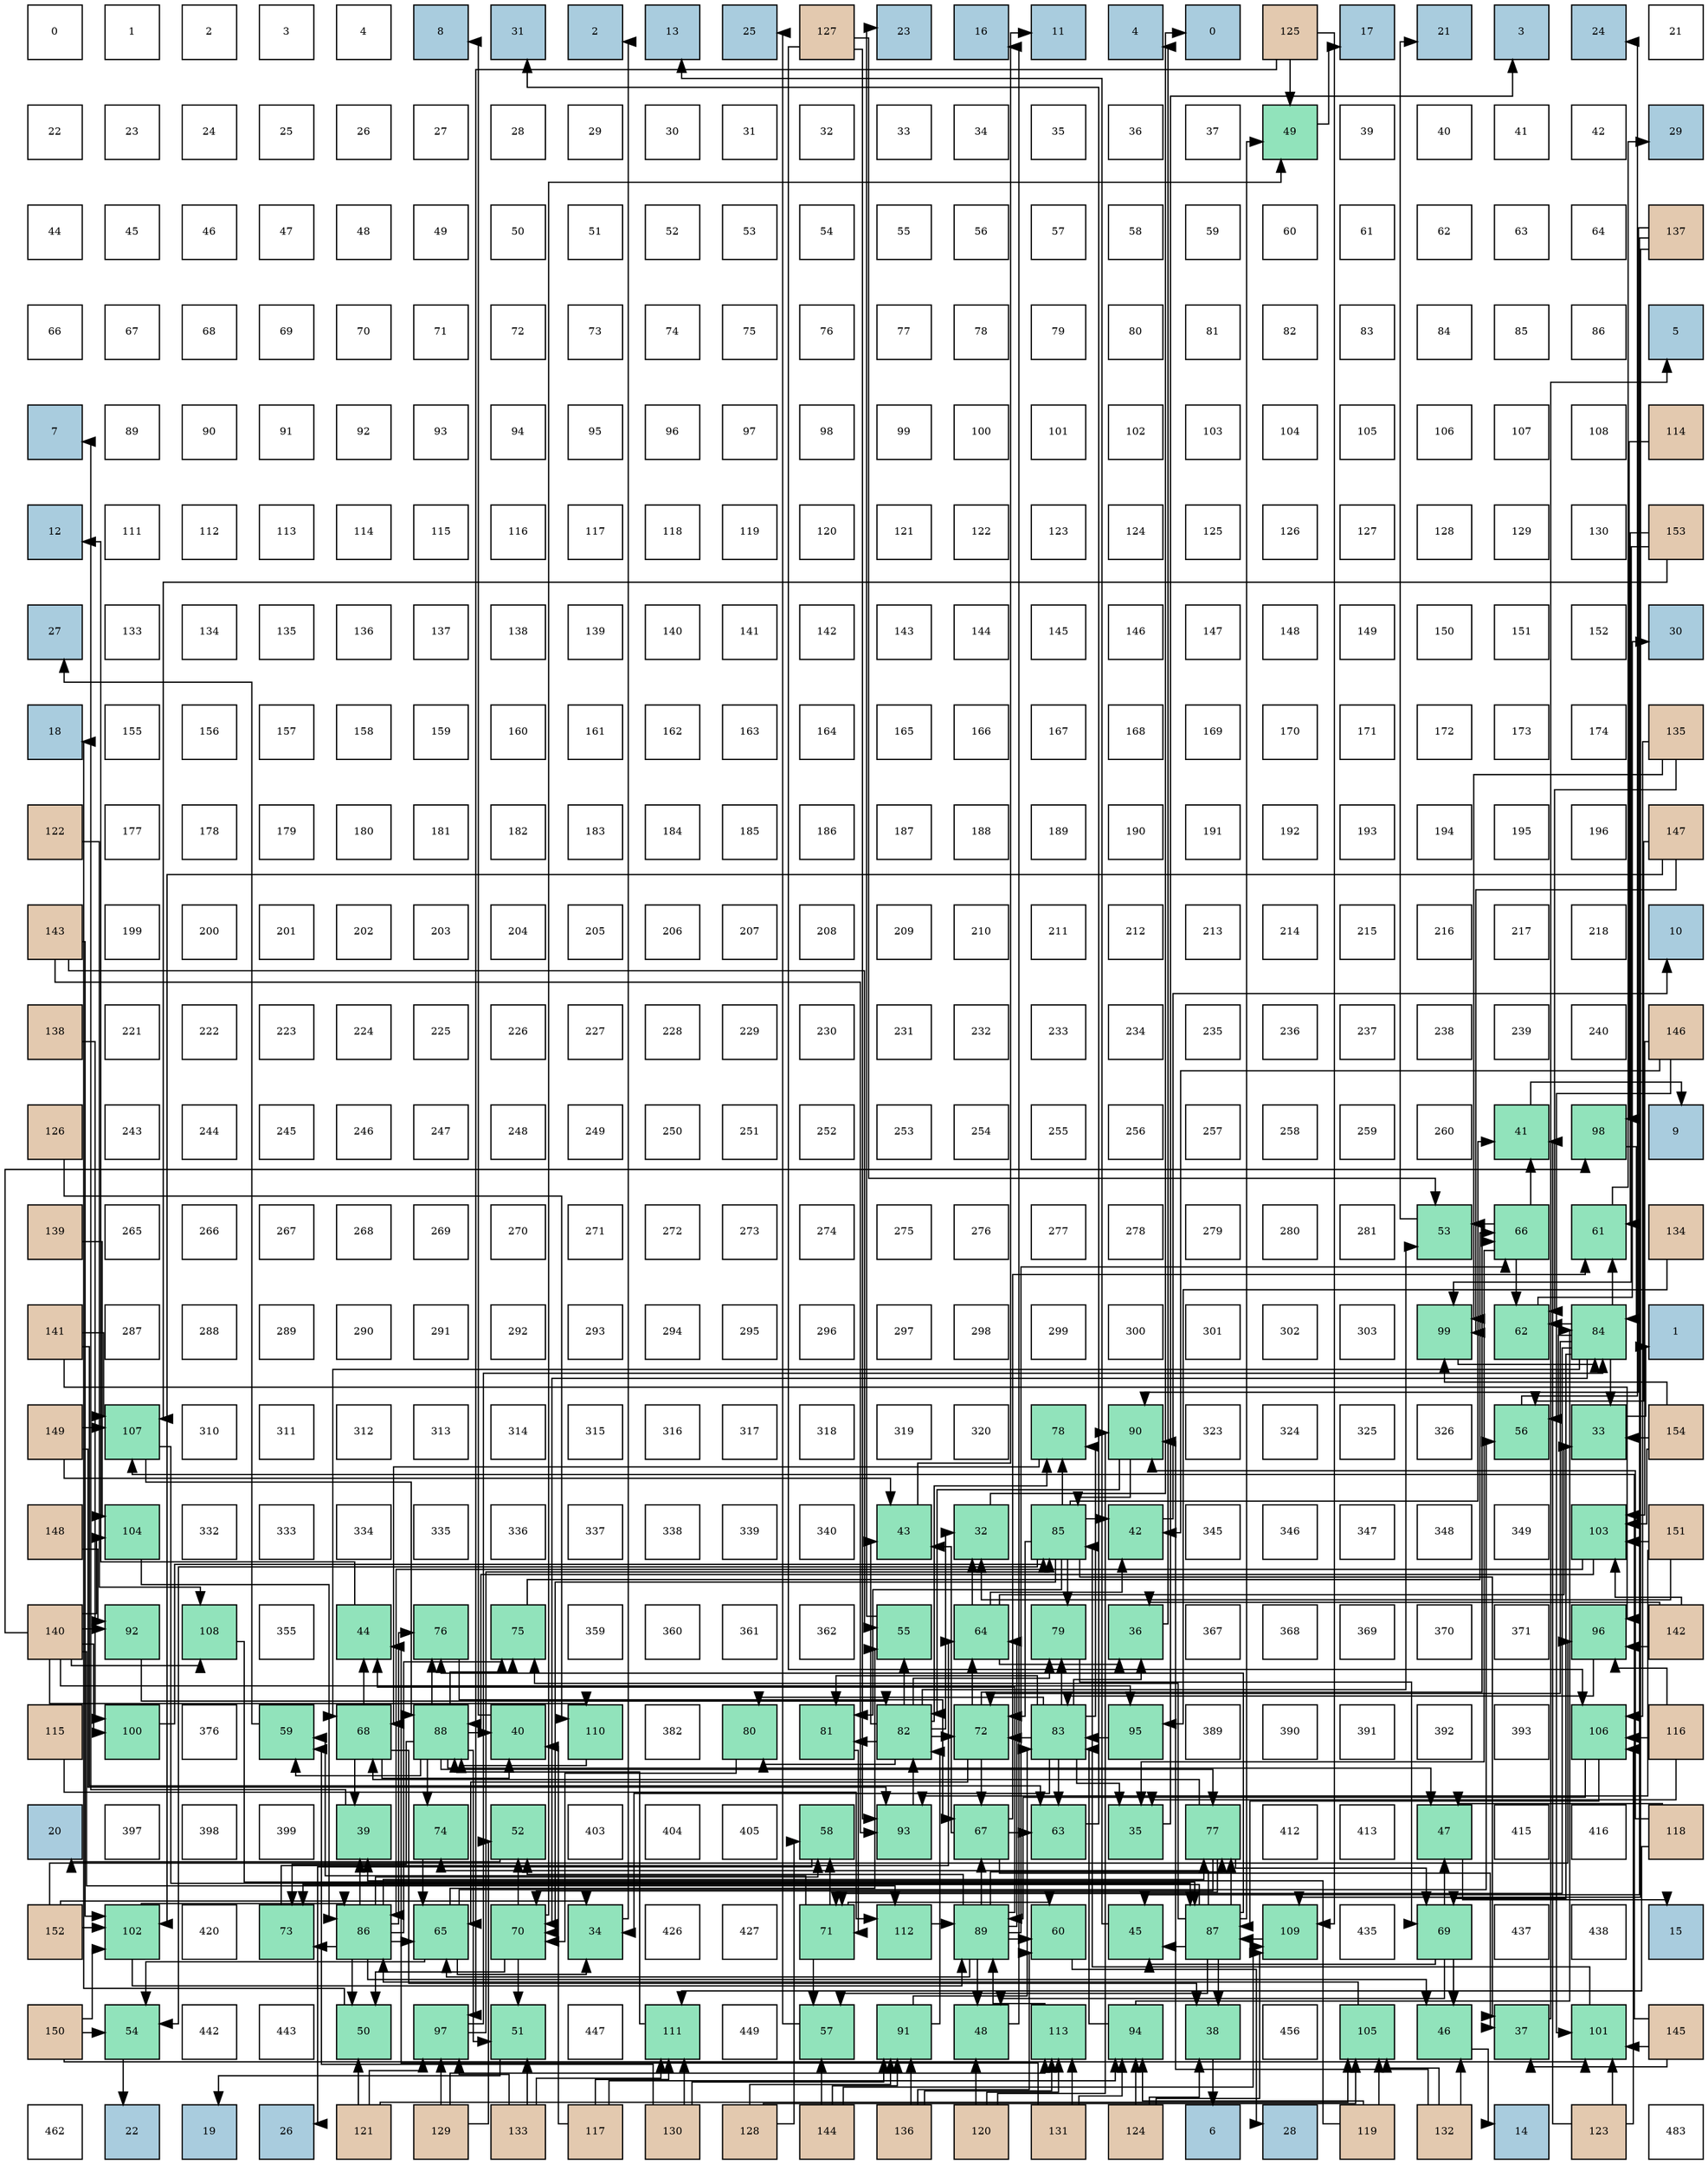digraph layout{
 rankdir=TB;
 splines=ortho;
 node [style=filled shape=square fixedsize=true width=0.6];
0[label="0", fontsize=8, fillcolor="#ffffff"];
1[label="1", fontsize=8, fillcolor="#ffffff"];
2[label="2", fontsize=8, fillcolor="#ffffff"];
3[label="3", fontsize=8, fillcolor="#ffffff"];
4[label="4", fontsize=8, fillcolor="#ffffff"];
5[label="8", fontsize=8, fillcolor="#a9ccde"];
6[label="31", fontsize=8, fillcolor="#a9ccde"];
7[label="2", fontsize=8, fillcolor="#a9ccde"];
8[label="13", fontsize=8, fillcolor="#a9ccde"];
9[label="25", fontsize=8, fillcolor="#a9ccde"];
10[label="127", fontsize=8, fillcolor="#e3c9af"];
11[label="23", fontsize=8, fillcolor="#a9ccde"];
12[label="16", fontsize=8, fillcolor="#a9ccde"];
13[label="11", fontsize=8, fillcolor="#a9ccde"];
14[label="4", fontsize=8, fillcolor="#a9ccde"];
15[label="0", fontsize=8, fillcolor="#a9ccde"];
16[label="125", fontsize=8, fillcolor="#e3c9af"];
17[label="17", fontsize=8, fillcolor="#a9ccde"];
18[label="21", fontsize=8, fillcolor="#a9ccde"];
19[label="3", fontsize=8, fillcolor="#a9ccde"];
20[label="24", fontsize=8, fillcolor="#a9ccde"];
21[label="21", fontsize=8, fillcolor="#ffffff"];
22[label="22", fontsize=8, fillcolor="#ffffff"];
23[label="23", fontsize=8, fillcolor="#ffffff"];
24[label="24", fontsize=8, fillcolor="#ffffff"];
25[label="25", fontsize=8, fillcolor="#ffffff"];
26[label="26", fontsize=8, fillcolor="#ffffff"];
27[label="27", fontsize=8, fillcolor="#ffffff"];
28[label="28", fontsize=8, fillcolor="#ffffff"];
29[label="29", fontsize=8, fillcolor="#ffffff"];
30[label="30", fontsize=8, fillcolor="#ffffff"];
31[label="31", fontsize=8, fillcolor="#ffffff"];
32[label="32", fontsize=8, fillcolor="#ffffff"];
33[label="33", fontsize=8, fillcolor="#ffffff"];
34[label="34", fontsize=8, fillcolor="#ffffff"];
35[label="35", fontsize=8, fillcolor="#ffffff"];
36[label="36", fontsize=8, fillcolor="#ffffff"];
37[label="37", fontsize=8, fillcolor="#ffffff"];
38[label="49", fontsize=8, fillcolor="#91e3bb"];
39[label="39", fontsize=8, fillcolor="#ffffff"];
40[label="40", fontsize=8, fillcolor="#ffffff"];
41[label="41", fontsize=8, fillcolor="#ffffff"];
42[label="42", fontsize=8, fillcolor="#ffffff"];
43[label="29", fontsize=8, fillcolor="#a9ccde"];
44[label="44", fontsize=8, fillcolor="#ffffff"];
45[label="45", fontsize=8, fillcolor="#ffffff"];
46[label="46", fontsize=8, fillcolor="#ffffff"];
47[label="47", fontsize=8, fillcolor="#ffffff"];
48[label="48", fontsize=8, fillcolor="#ffffff"];
49[label="49", fontsize=8, fillcolor="#ffffff"];
50[label="50", fontsize=8, fillcolor="#ffffff"];
51[label="51", fontsize=8, fillcolor="#ffffff"];
52[label="52", fontsize=8, fillcolor="#ffffff"];
53[label="53", fontsize=8, fillcolor="#ffffff"];
54[label="54", fontsize=8, fillcolor="#ffffff"];
55[label="55", fontsize=8, fillcolor="#ffffff"];
56[label="56", fontsize=8, fillcolor="#ffffff"];
57[label="57", fontsize=8, fillcolor="#ffffff"];
58[label="58", fontsize=8, fillcolor="#ffffff"];
59[label="59", fontsize=8, fillcolor="#ffffff"];
60[label="60", fontsize=8, fillcolor="#ffffff"];
61[label="61", fontsize=8, fillcolor="#ffffff"];
62[label="62", fontsize=8, fillcolor="#ffffff"];
63[label="63", fontsize=8, fillcolor="#ffffff"];
64[label="64", fontsize=8, fillcolor="#ffffff"];
65[label="137", fontsize=8, fillcolor="#e3c9af"];
66[label="66", fontsize=8, fillcolor="#ffffff"];
67[label="67", fontsize=8, fillcolor="#ffffff"];
68[label="68", fontsize=8, fillcolor="#ffffff"];
69[label="69", fontsize=8, fillcolor="#ffffff"];
70[label="70", fontsize=8, fillcolor="#ffffff"];
71[label="71", fontsize=8, fillcolor="#ffffff"];
72[label="72", fontsize=8, fillcolor="#ffffff"];
73[label="73", fontsize=8, fillcolor="#ffffff"];
74[label="74", fontsize=8, fillcolor="#ffffff"];
75[label="75", fontsize=8, fillcolor="#ffffff"];
76[label="76", fontsize=8, fillcolor="#ffffff"];
77[label="77", fontsize=8, fillcolor="#ffffff"];
78[label="78", fontsize=8, fillcolor="#ffffff"];
79[label="79", fontsize=8, fillcolor="#ffffff"];
80[label="80", fontsize=8, fillcolor="#ffffff"];
81[label="81", fontsize=8, fillcolor="#ffffff"];
82[label="82", fontsize=8, fillcolor="#ffffff"];
83[label="83", fontsize=8, fillcolor="#ffffff"];
84[label="84", fontsize=8, fillcolor="#ffffff"];
85[label="85", fontsize=8, fillcolor="#ffffff"];
86[label="86", fontsize=8, fillcolor="#ffffff"];
87[label="5", fontsize=8, fillcolor="#a9ccde"];
88[label="7", fontsize=8, fillcolor="#a9ccde"];
89[label="89", fontsize=8, fillcolor="#ffffff"];
90[label="90", fontsize=8, fillcolor="#ffffff"];
91[label="91", fontsize=8, fillcolor="#ffffff"];
92[label="92", fontsize=8, fillcolor="#ffffff"];
93[label="93", fontsize=8, fillcolor="#ffffff"];
94[label="94", fontsize=8, fillcolor="#ffffff"];
95[label="95", fontsize=8, fillcolor="#ffffff"];
96[label="96", fontsize=8, fillcolor="#ffffff"];
97[label="97", fontsize=8, fillcolor="#ffffff"];
98[label="98", fontsize=8, fillcolor="#ffffff"];
99[label="99", fontsize=8, fillcolor="#ffffff"];
100[label="100", fontsize=8, fillcolor="#ffffff"];
101[label="101", fontsize=8, fillcolor="#ffffff"];
102[label="102", fontsize=8, fillcolor="#ffffff"];
103[label="103", fontsize=8, fillcolor="#ffffff"];
104[label="104", fontsize=8, fillcolor="#ffffff"];
105[label="105", fontsize=8, fillcolor="#ffffff"];
106[label="106", fontsize=8, fillcolor="#ffffff"];
107[label="107", fontsize=8, fillcolor="#ffffff"];
108[label="108", fontsize=8, fillcolor="#ffffff"];
109[label="114", fontsize=8, fillcolor="#e3c9af"];
110[label="12", fontsize=8, fillcolor="#a9ccde"];
111[label="111", fontsize=8, fillcolor="#ffffff"];
112[label="112", fontsize=8, fillcolor="#ffffff"];
113[label="113", fontsize=8, fillcolor="#ffffff"];
114[label="114", fontsize=8, fillcolor="#ffffff"];
115[label="115", fontsize=8, fillcolor="#ffffff"];
116[label="116", fontsize=8, fillcolor="#ffffff"];
117[label="117", fontsize=8, fillcolor="#ffffff"];
118[label="118", fontsize=8, fillcolor="#ffffff"];
119[label="119", fontsize=8, fillcolor="#ffffff"];
120[label="120", fontsize=8, fillcolor="#ffffff"];
121[label="121", fontsize=8, fillcolor="#ffffff"];
122[label="122", fontsize=8, fillcolor="#ffffff"];
123[label="123", fontsize=8, fillcolor="#ffffff"];
124[label="124", fontsize=8, fillcolor="#ffffff"];
125[label="125", fontsize=8, fillcolor="#ffffff"];
126[label="126", fontsize=8, fillcolor="#ffffff"];
127[label="127", fontsize=8, fillcolor="#ffffff"];
128[label="128", fontsize=8, fillcolor="#ffffff"];
129[label="129", fontsize=8, fillcolor="#ffffff"];
130[label="130", fontsize=8, fillcolor="#ffffff"];
131[label="153", fontsize=8, fillcolor="#e3c9af"];
132[label="27", fontsize=8, fillcolor="#a9ccde"];
133[label="133", fontsize=8, fillcolor="#ffffff"];
134[label="134", fontsize=8, fillcolor="#ffffff"];
135[label="135", fontsize=8, fillcolor="#ffffff"];
136[label="136", fontsize=8, fillcolor="#ffffff"];
137[label="137", fontsize=8, fillcolor="#ffffff"];
138[label="138", fontsize=8, fillcolor="#ffffff"];
139[label="139", fontsize=8, fillcolor="#ffffff"];
140[label="140", fontsize=8, fillcolor="#ffffff"];
141[label="141", fontsize=8, fillcolor="#ffffff"];
142[label="142", fontsize=8, fillcolor="#ffffff"];
143[label="143", fontsize=8, fillcolor="#ffffff"];
144[label="144", fontsize=8, fillcolor="#ffffff"];
145[label="145", fontsize=8, fillcolor="#ffffff"];
146[label="146", fontsize=8, fillcolor="#ffffff"];
147[label="147", fontsize=8, fillcolor="#ffffff"];
148[label="148", fontsize=8, fillcolor="#ffffff"];
149[label="149", fontsize=8, fillcolor="#ffffff"];
150[label="150", fontsize=8, fillcolor="#ffffff"];
151[label="151", fontsize=8, fillcolor="#ffffff"];
152[label="152", fontsize=8, fillcolor="#ffffff"];
153[label="30", fontsize=8, fillcolor="#a9ccde"];
154[label="18", fontsize=8, fillcolor="#a9ccde"];
155[label="155", fontsize=8, fillcolor="#ffffff"];
156[label="156", fontsize=8, fillcolor="#ffffff"];
157[label="157", fontsize=8, fillcolor="#ffffff"];
158[label="158", fontsize=8, fillcolor="#ffffff"];
159[label="159", fontsize=8, fillcolor="#ffffff"];
160[label="160", fontsize=8, fillcolor="#ffffff"];
161[label="161", fontsize=8, fillcolor="#ffffff"];
162[label="162", fontsize=8, fillcolor="#ffffff"];
163[label="163", fontsize=8, fillcolor="#ffffff"];
164[label="164", fontsize=8, fillcolor="#ffffff"];
165[label="165", fontsize=8, fillcolor="#ffffff"];
166[label="166", fontsize=8, fillcolor="#ffffff"];
167[label="167", fontsize=8, fillcolor="#ffffff"];
168[label="168", fontsize=8, fillcolor="#ffffff"];
169[label="169", fontsize=8, fillcolor="#ffffff"];
170[label="170", fontsize=8, fillcolor="#ffffff"];
171[label="171", fontsize=8, fillcolor="#ffffff"];
172[label="172", fontsize=8, fillcolor="#ffffff"];
173[label="173", fontsize=8, fillcolor="#ffffff"];
174[label="174", fontsize=8, fillcolor="#ffffff"];
175[label="135", fontsize=8, fillcolor="#e3c9af"];
176[label="122", fontsize=8, fillcolor="#e3c9af"];
177[label="177", fontsize=8, fillcolor="#ffffff"];
178[label="178", fontsize=8, fillcolor="#ffffff"];
179[label="179", fontsize=8, fillcolor="#ffffff"];
180[label="180", fontsize=8, fillcolor="#ffffff"];
181[label="181", fontsize=8, fillcolor="#ffffff"];
182[label="182", fontsize=8, fillcolor="#ffffff"];
183[label="183", fontsize=8, fillcolor="#ffffff"];
184[label="184", fontsize=8, fillcolor="#ffffff"];
185[label="185", fontsize=8, fillcolor="#ffffff"];
186[label="186", fontsize=8, fillcolor="#ffffff"];
187[label="187", fontsize=8, fillcolor="#ffffff"];
188[label="188", fontsize=8, fillcolor="#ffffff"];
189[label="189", fontsize=8, fillcolor="#ffffff"];
190[label="190", fontsize=8, fillcolor="#ffffff"];
191[label="191", fontsize=8, fillcolor="#ffffff"];
192[label="192", fontsize=8, fillcolor="#ffffff"];
193[label="193", fontsize=8, fillcolor="#ffffff"];
194[label="194", fontsize=8, fillcolor="#ffffff"];
195[label="195", fontsize=8, fillcolor="#ffffff"];
196[label="196", fontsize=8, fillcolor="#ffffff"];
197[label="147", fontsize=8, fillcolor="#e3c9af"];
198[label="143", fontsize=8, fillcolor="#e3c9af"];
199[label="199", fontsize=8, fillcolor="#ffffff"];
200[label="200", fontsize=8, fillcolor="#ffffff"];
201[label="201", fontsize=8, fillcolor="#ffffff"];
202[label="202", fontsize=8, fillcolor="#ffffff"];
203[label="203", fontsize=8, fillcolor="#ffffff"];
204[label="204", fontsize=8, fillcolor="#ffffff"];
205[label="205", fontsize=8, fillcolor="#ffffff"];
206[label="206", fontsize=8, fillcolor="#ffffff"];
207[label="207", fontsize=8, fillcolor="#ffffff"];
208[label="208", fontsize=8, fillcolor="#ffffff"];
209[label="209", fontsize=8, fillcolor="#ffffff"];
210[label="210", fontsize=8, fillcolor="#ffffff"];
211[label="211", fontsize=8, fillcolor="#ffffff"];
212[label="212", fontsize=8, fillcolor="#ffffff"];
213[label="213", fontsize=8, fillcolor="#ffffff"];
214[label="214", fontsize=8, fillcolor="#ffffff"];
215[label="215", fontsize=8, fillcolor="#ffffff"];
216[label="216", fontsize=8, fillcolor="#ffffff"];
217[label="217", fontsize=8, fillcolor="#ffffff"];
218[label="218", fontsize=8, fillcolor="#ffffff"];
219[label="10", fontsize=8, fillcolor="#a9ccde"];
220[label="138", fontsize=8, fillcolor="#e3c9af"];
221[label="221", fontsize=8, fillcolor="#ffffff"];
222[label="222", fontsize=8, fillcolor="#ffffff"];
223[label="223", fontsize=8, fillcolor="#ffffff"];
224[label="224", fontsize=8, fillcolor="#ffffff"];
225[label="225", fontsize=8, fillcolor="#ffffff"];
226[label="226", fontsize=8, fillcolor="#ffffff"];
227[label="227", fontsize=8, fillcolor="#ffffff"];
228[label="228", fontsize=8, fillcolor="#ffffff"];
229[label="229", fontsize=8, fillcolor="#ffffff"];
230[label="230", fontsize=8, fillcolor="#ffffff"];
231[label="231", fontsize=8, fillcolor="#ffffff"];
232[label="232", fontsize=8, fillcolor="#ffffff"];
233[label="233", fontsize=8, fillcolor="#ffffff"];
234[label="234", fontsize=8, fillcolor="#ffffff"];
235[label="235", fontsize=8, fillcolor="#ffffff"];
236[label="236", fontsize=8, fillcolor="#ffffff"];
237[label="237", fontsize=8, fillcolor="#ffffff"];
238[label="238", fontsize=8, fillcolor="#ffffff"];
239[label="239", fontsize=8, fillcolor="#ffffff"];
240[label="240", fontsize=8, fillcolor="#ffffff"];
241[label="146", fontsize=8, fillcolor="#e3c9af"];
242[label="126", fontsize=8, fillcolor="#e3c9af"];
243[label="243", fontsize=8, fillcolor="#ffffff"];
244[label="244", fontsize=8, fillcolor="#ffffff"];
245[label="245", fontsize=8, fillcolor="#ffffff"];
246[label="246", fontsize=8, fillcolor="#ffffff"];
247[label="247", fontsize=8, fillcolor="#ffffff"];
248[label="248", fontsize=8, fillcolor="#ffffff"];
249[label="249", fontsize=8, fillcolor="#ffffff"];
250[label="250", fontsize=8, fillcolor="#ffffff"];
251[label="251", fontsize=8, fillcolor="#ffffff"];
252[label="252", fontsize=8, fillcolor="#ffffff"];
253[label="253", fontsize=8, fillcolor="#ffffff"];
254[label="254", fontsize=8, fillcolor="#ffffff"];
255[label="255", fontsize=8, fillcolor="#ffffff"];
256[label="256", fontsize=8, fillcolor="#ffffff"];
257[label="257", fontsize=8, fillcolor="#ffffff"];
258[label="258", fontsize=8, fillcolor="#ffffff"];
259[label="259", fontsize=8, fillcolor="#ffffff"];
260[label="260", fontsize=8, fillcolor="#ffffff"];
261[label="41", fontsize=8, fillcolor="#91e3bb"];
262[label="98", fontsize=8, fillcolor="#91e3bb"];
263[label="9", fontsize=8, fillcolor="#a9ccde"];
264[label="139", fontsize=8, fillcolor="#e3c9af"];
265[label="265", fontsize=8, fillcolor="#ffffff"];
266[label="266", fontsize=8, fillcolor="#ffffff"];
267[label="267", fontsize=8, fillcolor="#ffffff"];
268[label="268", fontsize=8, fillcolor="#ffffff"];
269[label="269", fontsize=8, fillcolor="#ffffff"];
270[label="270", fontsize=8, fillcolor="#ffffff"];
271[label="271", fontsize=8, fillcolor="#ffffff"];
272[label="272", fontsize=8, fillcolor="#ffffff"];
273[label="273", fontsize=8, fillcolor="#ffffff"];
274[label="274", fontsize=8, fillcolor="#ffffff"];
275[label="275", fontsize=8, fillcolor="#ffffff"];
276[label="276", fontsize=8, fillcolor="#ffffff"];
277[label="277", fontsize=8, fillcolor="#ffffff"];
278[label="278", fontsize=8, fillcolor="#ffffff"];
279[label="279", fontsize=8, fillcolor="#ffffff"];
280[label="280", fontsize=8, fillcolor="#ffffff"];
281[label="281", fontsize=8, fillcolor="#ffffff"];
282[label="53", fontsize=8, fillcolor="#91e3bb"];
283[label="66", fontsize=8, fillcolor="#91e3bb"];
284[label="61", fontsize=8, fillcolor="#91e3bb"];
285[label="134", fontsize=8, fillcolor="#e3c9af"];
286[label="141", fontsize=8, fillcolor="#e3c9af"];
287[label="287", fontsize=8, fillcolor="#ffffff"];
288[label="288", fontsize=8, fillcolor="#ffffff"];
289[label="289", fontsize=8, fillcolor="#ffffff"];
290[label="290", fontsize=8, fillcolor="#ffffff"];
291[label="291", fontsize=8, fillcolor="#ffffff"];
292[label="292", fontsize=8, fillcolor="#ffffff"];
293[label="293", fontsize=8, fillcolor="#ffffff"];
294[label="294", fontsize=8, fillcolor="#ffffff"];
295[label="295", fontsize=8, fillcolor="#ffffff"];
296[label="296", fontsize=8, fillcolor="#ffffff"];
297[label="297", fontsize=8, fillcolor="#ffffff"];
298[label="298", fontsize=8, fillcolor="#ffffff"];
299[label="299", fontsize=8, fillcolor="#ffffff"];
300[label="300", fontsize=8, fillcolor="#ffffff"];
301[label="301", fontsize=8, fillcolor="#ffffff"];
302[label="302", fontsize=8, fillcolor="#ffffff"];
303[label="303", fontsize=8, fillcolor="#ffffff"];
304[label="99", fontsize=8, fillcolor="#91e3bb"];
305[label="62", fontsize=8, fillcolor="#91e3bb"];
306[label="84", fontsize=8, fillcolor="#91e3bb"];
307[label="1", fontsize=8, fillcolor="#a9ccde"];
308[label="149", fontsize=8, fillcolor="#e3c9af"];
309[label="107", fontsize=8, fillcolor="#91e3bb"];
310[label="310", fontsize=8, fillcolor="#ffffff"];
311[label="311", fontsize=8, fillcolor="#ffffff"];
312[label="312", fontsize=8, fillcolor="#ffffff"];
313[label="313", fontsize=8, fillcolor="#ffffff"];
314[label="314", fontsize=8, fillcolor="#ffffff"];
315[label="315", fontsize=8, fillcolor="#ffffff"];
316[label="316", fontsize=8, fillcolor="#ffffff"];
317[label="317", fontsize=8, fillcolor="#ffffff"];
318[label="318", fontsize=8, fillcolor="#ffffff"];
319[label="319", fontsize=8, fillcolor="#ffffff"];
320[label="320", fontsize=8, fillcolor="#ffffff"];
321[label="78", fontsize=8, fillcolor="#91e3bb"];
322[label="90", fontsize=8, fillcolor="#91e3bb"];
323[label="323", fontsize=8, fillcolor="#ffffff"];
324[label="324", fontsize=8, fillcolor="#ffffff"];
325[label="325", fontsize=8, fillcolor="#ffffff"];
326[label="326", fontsize=8, fillcolor="#ffffff"];
327[label="56", fontsize=8, fillcolor="#91e3bb"];
328[label="33", fontsize=8, fillcolor="#91e3bb"];
329[label="154", fontsize=8, fillcolor="#e3c9af"];
330[label="148", fontsize=8, fillcolor="#e3c9af"];
331[label="104", fontsize=8, fillcolor="#91e3bb"];
332[label="332", fontsize=8, fillcolor="#ffffff"];
333[label="333", fontsize=8, fillcolor="#ffffff"];
334[label="334", fontsize=8, fillcolor="#ffffff"];
335[label="335", fontsize=8, fillcolor="#ffffff"];
336[label="336", fontsize=8, fillcolor="#ffffff"];
337[label="337", fontsize=8, fillcolor="#ffffff"];
338[label="338", fontsize=8, fillcolor="#ffffff"];
339[label="339", fontsize=8, fillcolor="#ffffff"];
340[label="340", fontsize=8, fillcolor="#ffffff"];
341[label="43", fontsize=8, fillcolor="#91e3bb"];
342[label="32", fontsize=8, fillcolor="#91e3bb"];
343[label="85", fontsize=8, fillcolor="#91e3bb"];
344[label="42", fontsize=8, fillcolor="#91e3bb"];
345[label="345", fontsize=8, fillcolor="#ffffff"];
346[label="346", fontsize=8, fillcolor="#ffffff"];
347[label="347", fontsize=8, fillcolor="#ffffff"];
348[label="348", fontsize=8, fillcolor="#ffffff"];
349[label="349", fontsize=8, fillcolor="#ffffff"];
350[label="103", fontsize=8, fillcolor="#91e3bb"];
351[label="151", fontsize=8, fillcolor="#e3c9af"];
352[label="140", fontsize=8, fillcolor="#e3c9af"];
353[label="92", fontsize=8, fillcolor="#91e3bb"];
354[label="108", fontsize=8, fillcolor="#91e3bb"];
355[label="355", fontsize=8, fillcolor="#ffffff"];
356[label="44", fontsize=8, fillcolor="#91e3bb"];
357[label="76", fontsize=8, fillcolor="#91e3bb"];
358[label="75", fontsize=8, fillcolor="#91e3bb"];
359[label="359", fontsize=8, fillcolor="#ffffff"];
360[label="360", fontsize=8, fillcolor="#ffffff"];
361[label="361", fontsize=8, fillcolor="#ffffff"];
362[label="362", fontsize=8, fillcolor="#ffffff"];
363[label="55", fontsize=8, fillcolor="#91e3bb"];
364[label="64", fontsize=8, fillcolor="#91e3bb"];
365[label="79", fontsize=8, fillcolor="#91e3bb"];
366[label="36", fontsize=8, fillcolor="#91e3bb"];
367[label="367", fontsize=8, fillcolor="#ffffff"];
368[label="368", fontsize=8, fillcolor="#ffffff"];
369[label="369", fontsize=8, fillcolor="#ffffff"];
370[label="370", fontsize=8, fillcolor="#ffffff"];
371[label="371", fontsize=8, fillcolor="#ffffff"];
372[label="96", fontsize=8, fillcolor="#91e3bb"];
373[label="142", fontsize=8, fillcolor="#e3c9af"];
374[label="115", fontsize=8, fillcolor="#e3c9af"];
375[label="100", fontsize=8, fillcolor="#91e3bb"];
376[label="376", fontsize=8, fillcolor="#ffffff"];
377[label="59", fontsize=8, fillcolor="#91e3bb"];
378[label="68", fontsize=8, fillcolor="#91e3bb"];
379[label="88", fontsize=8, fillcolor="#91e3bb"];
380[label="40", fontsize=8, fillcolor="#91e3bb"];
381[label="110", fontsize=8, fillcolor="#91e3bb"];
382[label="382", fontsize=8, fillcolor="#ffffff"];
383[label="80", fontsize=8, fillcolor="#91e3bb"];
384[label="81", fontsize=8, fillcolor="#91e3bb"];
385[label="82", fontsize=8, fillcolor="#91e3bb"];
386[label="72", fontsize=8, fillcolor="#91e3bb"];
387[label="83", fontsize=8, fillcolor="#91e3bb"];
388[label="95", fontsize=8, fillcolor="#91e3bb"];
389[label="389", fontsize=8, fillcolor="#ffffff"];
390[label="390", fontsize=8, fillcolor="#ffffff"];
391[label="391", fontsize=8, fillcolor="#ffffff"];
392[label="392", fontsize=8, fillcolor="#ffffff"];
393[label="393", fontsize=8, fillcolor="#ffffff"];
394[label="106", fontsize=8, fillcolor="#91e3bb"];
395[label="116", fontsize=8, fillcolor="#e3c9af"];
396[label="20", fontsize=8, fillcolor="#a9ccde"];
397[label="397", fontsize=8, fillcolor="#ffffff"];
398[label="398", fontsize=8, fillcolor="#ffffff"];
399[label="399", fontsize=8, fillcolor="#ffffff"];
400[label="39", fontsize=8, fillcolor="#91e3bb"];
401[label="74", fontsize=8, fillcolor="#91e3bb"];
402[label="52", fontsize=8, fillcolor="#91e3bb"];
403[label="403", fontsize=8, fillcolor="#ffffff"];
404[label="404", fontsize=8, fillcolor="#ffffff"];
405[label="405", fontsize=8, fillcolor="#ffffff"];
406[label="58", fontsize=8, fillcolor="#91e3bb"];
407[label="93", fontsize=8, fillcolor="#91e3bb"];
408[label="67", fontsize=8, fillcolor="#91e3bb"];
409[label="63", fontsize=8, fillcolor="#91e3bb"];
410[label="35", fontsize=8, fillcolor="#91e3bb"];
411[label="77", fontsize=8, fillcolor="#91e3bb"];
412[label="412", fontsize=8, fillcolor="#ffffff"];
413[label="413", fontsize=8, fillcolor="#ffffff"];
414[label="47", fontsize=8, fillcolor="#91e3bb"];
415[label="415", fontsize=8, fillcolor="#ffffff"];
416[label="416", fontsize=8, fillcolor="#ffffff"];
417[label="118", fontsize=8, fillcolor="#e3c9af"];
418[label="152", fontsize=8, fillcolor="#e3c9af"];
419[label="102", fontsize=8, fillcolor="#91e3bb"];
420[label="420", fontsize=8, fillcolor="#ffffff"];
421[label="73", fontsize=8, fillcolor="#91e3bb"];
422[label="86", fontsize=8, fillcolor="#91e3bb"];
423[label="65", fontsize=8, fillcolor="#91e3bb"];
424[label="70", fontsize=8, fillcolor="#91e3bb"];
425[label="34", fontsize=8, fillcolor="#91e3bb"];
426[label="426", fontsize=8, fillcolor="#ffffff"];
427[label="427", fontsize=8, fillcolor="#ffffff"];
428[label="71", fontsize=8, fillcolor="#91e3bb"];
429[label="112", fontsize=8, fillcolor="#91e3bb"];
430[label="89", fontsize=8, fillcolor="#91e3bb"];
431[label="60", fontsize=8, fillcolor="#91e3bb"];
432[label="45", fontsize=8, fillcolor="#91e3bb"];
433[label="87", fontsize=8, fillcolor="#91e3bb"];
434[label="109", fontsize=8, fillcolor="#91e3bb"];
435[label="435", fontsize=8, fillcolor="#ffffff"];
436[label="69", fontsize=8, fillcolor="#91e3bb"];
437[label="437", fontsize=8, fillcolor="#ffffff"];
438[label="438", fontsize=8, fillcolor="#ffffff"];
439[label="15", fontsize=8, fillcolor="#a9ccde"];
440[label="150", fontsize=8, fillcolor="#e3c9af"];
441[label="54", fontsize=8, fillcolor="#91e3bb"];
442[label="442", fontsize=8, fillcolor="#ffffff"];
443[label="443", fontsize=8, fillcolor="#ffffff"];
444[label="50", fontsize=8, fillcolor="#91e3bb"];
445[label="97", fontsize=8, fillcolor="#91e3bb"];
446[label="51", fontsize=8, fillcolor="#91e3bb"];
447[label="447", fontsize=8, fillcolor="#ffffff"];
448[label="111", fontsize=8, fillcolor="#91e3bb"];
449[label="449", fontsize=8, fillcolor="#ffffff"];
450[label="57", fontsize=8, fillcolor="#91e3bb"];
451[label="91", fontsize=8, fillcolor="#91e3bb"];
452[label="48", fontsize=8, fillcolor="#91e3bb"];
453[label="113", fontsize=8, fillcolor="#91e3bb"];
454[label="94", fontsize=8, fillcolor="#91e3bb"];
455[label="38", fontsize=8, fillcolor="#91e3bb"];
456[label="456", fontsize=8, fillcolor="#ffffff"];
457[label="105", fontsize=8, fillcolor="#91e3bb"];
458[label="46", fontsize=8, fillcolor="#91e3bb"];
459[label="37", fontsize=8, fillcolor="#91e3bb"];
460[label="101", fontsize=8, fillcolor="#91e3bb"];
461[label="145", fontsize=8, fillcolor="#e3c9af"];
462[label="462", fontsize=8, fillcolor="#ffffff"];
463[label="22", fontsize=8, fillcolor="#a9ccde"];
464[label="19", fontsize=8, fillcolor="#a9ccde"];
465[label="26", fontsize=8, fillcolor="#a9ccde"];
466[label="121", fontsize=8, fillcolor="#e3c9af"];
467[label="129", fontsize=8, fillcolor="#e3c9af"];
468[label="133", fontsize=8, fillcolor="#e3c9af"];
469[label="117", fontsize=8, fillcolor="#e3c9af"];
470[label="130", fontsize=8, fillcolor="#e3c9af"];
471[label="128", fontsize=8, fillcolor="#e3c9af"];
472[label="144", fontsize=8, fillcolor="#e3c9af"];
473[label="136", fontsize=8, fillcolor="#e3c9af"];
474[label="120", fontsize=8, fillcolor="#e3c9af"];
475[label="131", fontsize=8, fillcolor="#e3c9af"];
476[label="124", fontsize=8, fillcolor="#e3c9af"];
477[label="6", fontsize=8, fillcolor="#a9ccde"];
478[label="28", fontsize=8, fillcolor="#a9ccde"];
479[label="119", fontsize=8, fillcolor="#e3c9af"];
480[label="132", fontsize=8, fillcolor="#e3c9af"];
481[label="14", fontsize=8, fillcolor="#a9ccde"];
482[label="123", fontsize=8, fillcolor="#e3c9af"];
483[label="483", fontsize=8, fillcolor="#ffffff"];
edge [constraint=false, style=vis];342 -> 15;
328 -> 307;
425 -> 7;
410 -> 19;
366 -> 14;
459 -> 87;
455 -> 477;
400 -> 88;
380 -> 5;
261 -> 263;
344 -> 219;
341 -> 13;
356 -> 110;
432 -> 8;
458 -> 481;
414 -> 439;
452 -> 12;
38 -> 17;
444 -> 154;
446 -> 464;
402 -> 396;
282 -> 18;
441 -> 463;
363 -> 11;
327 -> 20;
450 -> 9;
406 -> 465;
377 -> 132;
431 -> 478;
284 -> 43;
305 -> 153;
409 -> 6;
364 -> 342;
364 -> 328;
364 -> 366;
364 -> 344;
423 -> 425;
423 -> 441;
423 -> 363;
423 -> 327;
283 -> 410;
283 -> 261;
283 -> 282;
283 -> 305;
408 -> 459;
408 -> 341;
408 -> 284;
408 -> 409;
378 -> 455;
378 -> 400;
378 -> 380;
378 -> 356;
436 -> 432;
436 -> 458;
436 -> 414;
436 -> 452;
424 -> 38;
424 -> 444;
424 -> 446;
424 -> 402;
428 -> 450;
428 -> 406;
428 -> 377;
428 -> 431;
386 -> 364;
386 -> 423;
386 -> 283;
386 -> 408;
421 -> 364;
401 -> 423;
358 -> 283;
357 -> 408;
411 -> 378;
411 -> 436;
411 -> 424;
411 -> 428;
321 -> 378;
365 -> 436;
383 -> 424;
384 -> 428;
385 -> 342;
385 -> 341;
385 -> 282;
385 -> 363;
385 -> 386;
385 -> 321;
385 -> 365;
385 -> 383;
385 -> 384;
387 -> 425;
387 -> 410;
387 -> 366;
387 -> 409;
387 -> 386;
387 -> 321;
387 -> 365;
387 -> 383;
387 -> 384;
306 -> 328;
306 -> 327;
306 -> 284;
306 -> 305;
306 -> 378;
306 -> 436;
306 -> 424;
306 -> 428;
306 -> 386;
343 -> 459;
343 -> 261;
343 -> 344;
343 -> 441;
343 -> 424;
343 -> 386;
343 -> 321;
343 -> 365;
343 -> 384;
422 -> 400;
422 -> 458;
422 -> 444;
422 -> 406;
422 -> 423;
422 -> 421;
422 -> 358;
422 -> 357;
422 -> 411;
433 -> 455;
433 -> 432;
433 -> 38;
433 -> 450;
433 -> 421;
433 -> 401;
433 -> 358;
433 -> 357;
433 -> 411;
379 -> 380;
379 -> 414;
379 -> 446;
379 -> 377;
379 -> 421;
379 -> 401;
379 -> 358;
379 -> 357;
379 -> 411;
430 -> 356;
430 -> 452;
430 -> 402;
430 -> 431;
430 -> 364;
430 -> 423;
430 -> 283;
430 -> 408;
430 -> 411;
322 -> 385;
322 -> 343;
451 -> 385;
451 -> 387;
353 -> 385;
407 -> 385;
454 -> 387;
454 -> 306;
388 -> 387;
372 -> 387;
445 -> 306;
445 -> 343;
262 -> 306;
304 -> 306;
375 -> 343;
460 -> 343;
419 -> 422;
419 -> 430;
350 -> 422;
350 -> 379;
331 -> 422;
457 -> 422;
394 -> 433;
394 -> 430;
309 -> 433;
309 -> 379;
354 -> 433;
434 -> 433;
381 -> 379;
448 -> 379;
429 -> 430;
453 -> 430;
109 -> 262;
374 -> 429;
395 -> 410;
395 -> 372;
395 -> 394;
469 -> 380;
469 -> 454;
469 -> 448;
417 -> 414;
417 -> 322;
417 -> 448;
479 -> 400;
479 -> 454;
479 -> 457;
474 -> 452;
474 -> 322;
474 -> 453;
466 -> 444;
466 -> 445;
466 -> 457;
176 -> 354;
482 -> 261;
482 -> 460;
482 -> 394;
476 -> 455;
476 -> 454;
476 -> 434;
16 -> 38;
16 -> 445;
16 -> 434;
242 -> 381;
10 -> 282;
10 -> 407;
10 -> 394;
471 -> 406;
471 -> 451;
471 -> 457;
467 -> 402;
467 -> 445;
467 -> 453;
470 -> 377;
470 -> 451;
470 -> 448;
475 -> 356;
475 -> 454;
475 -> 453;
480 -> 458;
480 -> 322;
480 -> 457;
468 -> 446;
468 -> 445;
468 -> 448;
285 -> 388;
175 -> 305;
175 -> 304;
175 -> 394;
473 -> 431;
473 -> 451;
473 -> 453;
65 -> 432;
65 -> 322;
65 -> 434;
220 -> 375;
264 -> 331;
352 -> 353;
352 -> 388;
352 -> 262;
352 -> 375;
352 -> 331;
352 -> 354;
352 -> 381;
352 -> 429;
286 -> 409;
286 -> 372;
286 -> 309;
373 -> 366;
373 -> 372;
373 -> 350;
198 -> 363;
198 -> 407;
198 -> 419;
472 -> 450;
472 -> 451;
472 -> 434;
461 -> 459;
461 -> 460;
461 -> 309;
241 -> 344;
241 -> 460;
241 -> 350;
197 -> 327;
197 -> 304;
197 -> 419;
330 -> 353;
308 -> 341;
308 -> 407;
308 -> 309;
440 -> 441;
440 -> 460;
440 -> 419;
351 -> 342;
351 -> 407;
351 -> 350;
418 -> 425;
418 -> 372;
418 -> 419;
131 -> 284;
131 -> 304;
131 -> 309;
329 -> 328;
329 -> 304;
329 -> 350;
edge [constraint=true, style=invis];
0 -> 22 -> 44 -> 66 -> 88 -> 110 -> 132 -> 154 -> 176 -> 198 -> 220 -> 242 -> 264 -> 286 -> 308 -> 330 -> 352 -> 374 -> 396 -> 418 -> 440 -> 462;
1 -> 23 -> 45 -> 67 -> 89 -> 111 -> 133 -> 155 -> 177 -> 199 -> 221 -> 243 -> 265 -> 287 -> 309 -> 331 -> 353 -> 375 -> 397 -> 419 -> 441 -> 463;
2 -> 24 -> 46 -> 68 -> 90 -> 112 -> 134 -> 156 -> 178 -> 200 -> 222 -> 244 -> 266 -> 288 -> 310 -> 332 -> 354 -> 376 -> 398 -> 420 -> 442 -> 464;
3 -> 25 -> 47 -> 69 -> 91 -> 113 -> 135 -> 157 -> 179 -> 201 -> 223 -> 245 -> 267 -> 289 -> 311 -> 333 -> 355 -> 377 -> 399 -> 421 -> 443 -> 465;
4 -> 26 -> 48 -> 70 -> 92 -> 114 -> 136 -> 158 -> 180 -> 202 -> 224 -> 246 -> 268 -> 290 -> 312 -> 334 -> 356 -> 378 -> 400 -> 422 -> 444 -> 466;
5 -> 27 -> 49 -> 71 -> 93 -> 115 -> 137 -> 159 -> 181 -> 203 -> 225 -> 247 -> 269 -> 291 -> 313 -> 335 -> 357 -> 379 -> 401 -> 423 -> 445 -> 467;
6 -> 28 -> 50 -> 72 -> 94 -> 116 -> 138 -> 160 -> 182 -> 204 -> 226 -> 248 -> 270 -> 292 -> 314 -> 336 -> 358 -> 380 -> 402 -> 424 -> 446 -> 468;
7 -> 29 -> 51 -> 73 -> 95 -> 117 -> 139 -> 161 -> 183 -> 205 -> 227 -> 249 -> 271 -> 293 -> 315 -> 337 -> 359 -> 381 -> 403 -> 425 -> 447 -> 469;
8 -> 30 -> 52 -> 74 -> 96 -> 118 -> 140 -> 162 -> 184 -> 206 -> 228 -> 250 -> 272 -> 294 -> 316 -> 338 -> 360 -> 382 -> 404 -> 426 -> 448 -> 470;
9 -> 31 -> 53 -> 75 -> 97 -> 119 -> 141 -> 163 -> 185 -> 207 -> 229 -> 251 -> 273 -> 295 -> 317 -> 339 -> 361 -> 383 -> 405 -> 427 -> 449 -> 471;
10 -> 32 -> 54 -> 76 -> 98 -> 120 -> 142 -> 164 -> 186 -> 208 -> 230 -> 252 -> 274 -> 296 -> 318 -> 340 -> 362 -> 384 -> 406 -> 428 -> 450 -> 472;
11 -> 33 -> 55 -> 77 -> 99 -> 121 -> 143 -> 165 -> 187 -> 209 -> 231 -> 253 -> 275 -> 297 -> 319 -> 341 -> 363 -> 385 -> 407 -> 429 -> 451 -> 473;
12 -> 34 -> 56 -> 78 -> 100 -> 122 -> 144 -> 166 -> 188 -> 210 -> 232 -> 254 -> 276 -> 298 -> 320 -> 342 -> 364 -> 386 -> 408 -> 430 -> 452 -> 474;
13 -> 35 -> 57 -> 79 -> 101 -> 123 -> 145 -> 167 -> 189 -> 211 -> 233 -> 255 -> 277 -> 299 -> 321 -> 343 -> 365 -> 387 -> 409 -> 431 -> 453 -> 475;
14 -> 36 -> 58 -> 80 -> 102 -> 124 -> 146 -> 168 -> 190 -> 212 -> 234 -> 256 -> 278 -> 300 -> 322 -> 344 -> 366 -> 388 -> 410 -> 432 -> 454 -> 476;
15 -> 37 -> 59 -> 81 -> 103 -> 125 -> 147 -> 169 -> 191 -> 213 -> 235 -> 257 -> 279 -> 301 -> 323 -> 345 -> 367 -> 389 -> 411 -> 433 -> 455 -> 477;
16 -> 38 -> 60 -> 82 -> 104 -> 126 -> 148 -> 170 -> 192 -> 214 -> 236 -> 258 -> 280 -> 302 -> 324 -> 346 -> 368 -> 390 -> 412 -> 434 -> 456 -> 478;
17 -> 39 -> 61 -> 83 -> 105 -> 127 -> 149 -> 171 -> 193 -> 215 -> 237 -> 259 -> 281 -> 303 -> 325 -> 347 -> 369 -> 391 -> 413 -> 435 -> 457 -> 479;
18 -> 40 -> 62 -> 84 -> 106 -> 128 -> 150 -> 172 -> 194 -> 216 -> 238 -> 260 -> 282 -> 304 -> 326 -> 348 -> 370 -> 392 -> 414 -> 436 -> 458 -> 480;
19 -> 41 -> 63 -> 85 -> 107 -> 129 -> 151 -> 173 -> 195 -> 217 -> 239 -> 261 -> 283 -> 305 -> 327 -> 349 -> 371 -> 393 -> 415 -> 437 -> 459 -> 481;
20 -> 42 -> 64 -> 86 -> 108 -> 130 -> 152 -> 174 -> 196 -> 218 -> 240 -> 262 -> 284 -> 306 -> 328 -> 350 -> 372 -> 394 -> 416 -> 438 -> 460 -> 482;
21 -> 43 -> 65 -> 87 -> 109 -> 131 -> 153 -> 175 -> 197 -> 219 -> 241 -> 263 -> 285 -> 307 -> 329 -> 351 -> 373 -> 395 -> 417 -> 439 -> 461 -> 483;
rank = same {0 -> 1 -> 2 -> 3 -> 4 -> 5 -> 6 -> 7 -> 8 -> 9 -> 10 -> 11 -> 12 -> 13 -> 14 -> 15 -> 16 -> 17 -> 18 -> 19 -> 20 -> 21};
rank = same {22 -> 23 -> 24 -> 25 -> 26 -> 27 -> 28 -> 29 -> 30 -> 31 -> 32 -> 33 -> 34 -> 35 -> 36 -> 37 -> 38 -> 39 -> 40 -> 41 -> 42 -> 43};
rank = same {44 -> 45 -> 46 -> 47 -> 48 -> 49 -> 50 -> 51 -> 52 -> 53 -> 54 -> 55 -> 56 -> 57 -> 58 -> 59 -> 60 -> 61 -> 62 -> 63 -> 64 -> 65};
rank = same {66 -> 67 -> 68 -> 69 -> 70 -> 71 -> 72 -> 73 -> 74 -> 75 -> 76 -> 77 -> 78 -> 79 -> 80 -> 81 -> 82 -> 83 -> 84 -> 85 -> 86 -> 87};
rank = same {88 -> 89 -> 90 -> 91 -> 92 -> 93 -> 94 -> 95 -> 96 -> 97 -> 98 -> 99 -> 100 -> 101 -> 102 -> 103 -> 104 -> 105 -> 106 -> 107 -> 108 -> 109};
rank = same {110 -> 111 -> 112 -> 113 -> 114 -> 115 -> 116 -> 117 -> 118 -> 119 -> 120 -> 121 -> 122 -> 123 -> 124 -> 125 -> 126 -> 127 -> 128 -> 129 -> 130 -> 131};
rank = same {132 -> 133 -> 134 -> 135 -> 136 -> 137 -> 138 -> 139 -> 140 -> 141 -> 142 -> 143 -> 144 -> 145 -> 146 -> 147 -> 148 -> 149 -> 150 -> 151 -> 152 -> 153};
rank = same {154 -> 155 -> 156 -> 157 -> 158 -> 159 -> 160 -> 161 -> 162 -> 163 -> 164 -> 165 -> 166 -> 167 -> 168 -> 169 -> 170 -> 171 -> 172 -> 173 -> 174 -> 175};
rank = same {176 -> 177 -> 178 -> 179 -> 180 -> 181 -> 182 -> 183 -> 184 -> 185 -> 186 -> 187 -> 188 -> 189 -> 190 -> 191 -> 192 -> 193 -> 194 -> 195 -> 196 -> 197};
rank = same {198 -> 199 -> 200 -> 201 -> 202 -> 203 -> 204 -> 205 -> 206 -> 207 -> 208 -> 209 -> 210 -> 211 -> 212 -> 213 -> 214 -> 215 -> 216 -> 217 -> 218 -> 219};
rank = same {220 -> 221 -> 222 -> 223 -> 224 -> 225 -> 226 -> 227 -> 228 -> 229 -> 230 -> 231 -> 232 -> 233 -> 234 -> 235 -> 236 -> 237 -> 238 -> 239 -> 240 -> 241};
rank = same {242 -> 243 -> 244 -> 245 -> 246 -> 247 -> 248 -> 249 -> 250 -> 251 -> 252 -> 253 -> 254 -> 255 -> 256 -> 257 -> 258 -> 259 -> 260 -> 261 -> 262 -> 263};
rank = same {264 -> 265 -> 266 -> 267 -> 268 -> 269 -> 270 -> 271 -> 272 -> 273 -> 274 -> 275 -> 276 -> 277 -> 278 -> 279 -> 280 -> 281 -> 282 -> 283 -> 284 -> 285};
rank = same {286 -> 287 -> 288 -> 289 -> 290 -> 291 -> 292 -> 293 -> 294 -> 295 -> 296 -> 297 -> 298 -> 299 -> 300 -> 301 -> 302 -> 303 -> 304 -> 305 -> 306 -> 307};
rank = same {308 -> 309 -> 310 -> 311 -> 312 -> 313 -> 314 -> 315 -> 316 -> 317 -> 318 -> 319 -> 320 -> 321 -> 322 -> 323 -> 324 -> 325 -> 326 -> 327 -> 328 -> 329};
rank = same {330 -> 331 -> 332 -> 333 -> 334 -> 335 -> 336 -> 337 -> 338 -> 339 -> 340 -> 341 -> 342 -> 343 -> 344 -> 345 -> 346 -> 347 -> 348 -> 349 -> 350 -> 351};
rank = same {352 -> 353 -> 354 -> 355 -> 356 -> 357 -> 358 -> 359 -> 360 -> 361 -> 362 -> 363 -> 364 -> 365 -> 366 -> 367 -> 368 -> 369 -> 370 -> 371 -> 372 -> 373};
rank = same {374 -> 375 -> 376 -> 377 -> 378 -> 379 -> 380 -> 381 -> 382 -> 383 -> 384 -> 385 -> 386 -> 387 -> 388 -> 389 -> 390 -> 391 -> 392 -> 393 -> 394 -> 395};
rank = same {396 -> 397 -> 398 -> 399 -> 400 -> 401 -> 402 -> 403 -> 404 -> 405 -> 406 -> 407 -> 408 -> 409 -> 410 -> 411 -> 412 -> 413 -> 414 -> 415 -> 416 -> 417};
rank = same {418 -> 419 -> 420 -> 421 -> 422 -> 423 -> 424 -> 425 -> 426 -> 427 -> 428 -> 429 -> 430 -> 431 -> 432 -> 433 -> 434 -> 435 -> 436 -> 437 -> 438 -> 439};
rank = same {440 -> 441 -> 442 -> 443 -> 444 -> 445 -> 446 -> 447 -> 448 -> 449 -> 450 -> 451 -> 452 -> 453 -> 454 -> 455 -> 456 -> 457 -> 458 -> 459 -> 460 -> 461};
rank = same {462 -> 463 -> 464 -> 465 -> 466 -> 467 -> 468 -> 469 -> 470 -> 471 -> 472 -> 473 -> 474 -> 475 -> 476 -> 477 -> 478 -> 479 -> 480 -> 481 -> 482 -> 483};
}